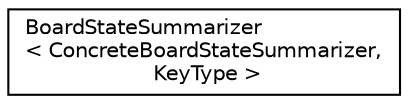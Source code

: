 digraph "Graphical Class Hierarchy"
{
 // LATEX_PDF_SIZE
  edge [fontname="Helvetica",fontsize="10",labelfontname="Helvetica",labelfontsize="10"];
  node [fontname="Helvetica",fontsize="10",shape=record];
  rankdir="LR";
  Node0 [label="BoardStateSummarizer\l\< ConcreteBoardStateSummarizer,\l KeyType \>",height=0.2,width=0.4,color="black", fillcolor="white", style="filled",URL="$classBoardStateSummarizer.html",tooltip="CRTP Interface with methods to calculate / read / update hash values representing a board state; and ..."];
}
